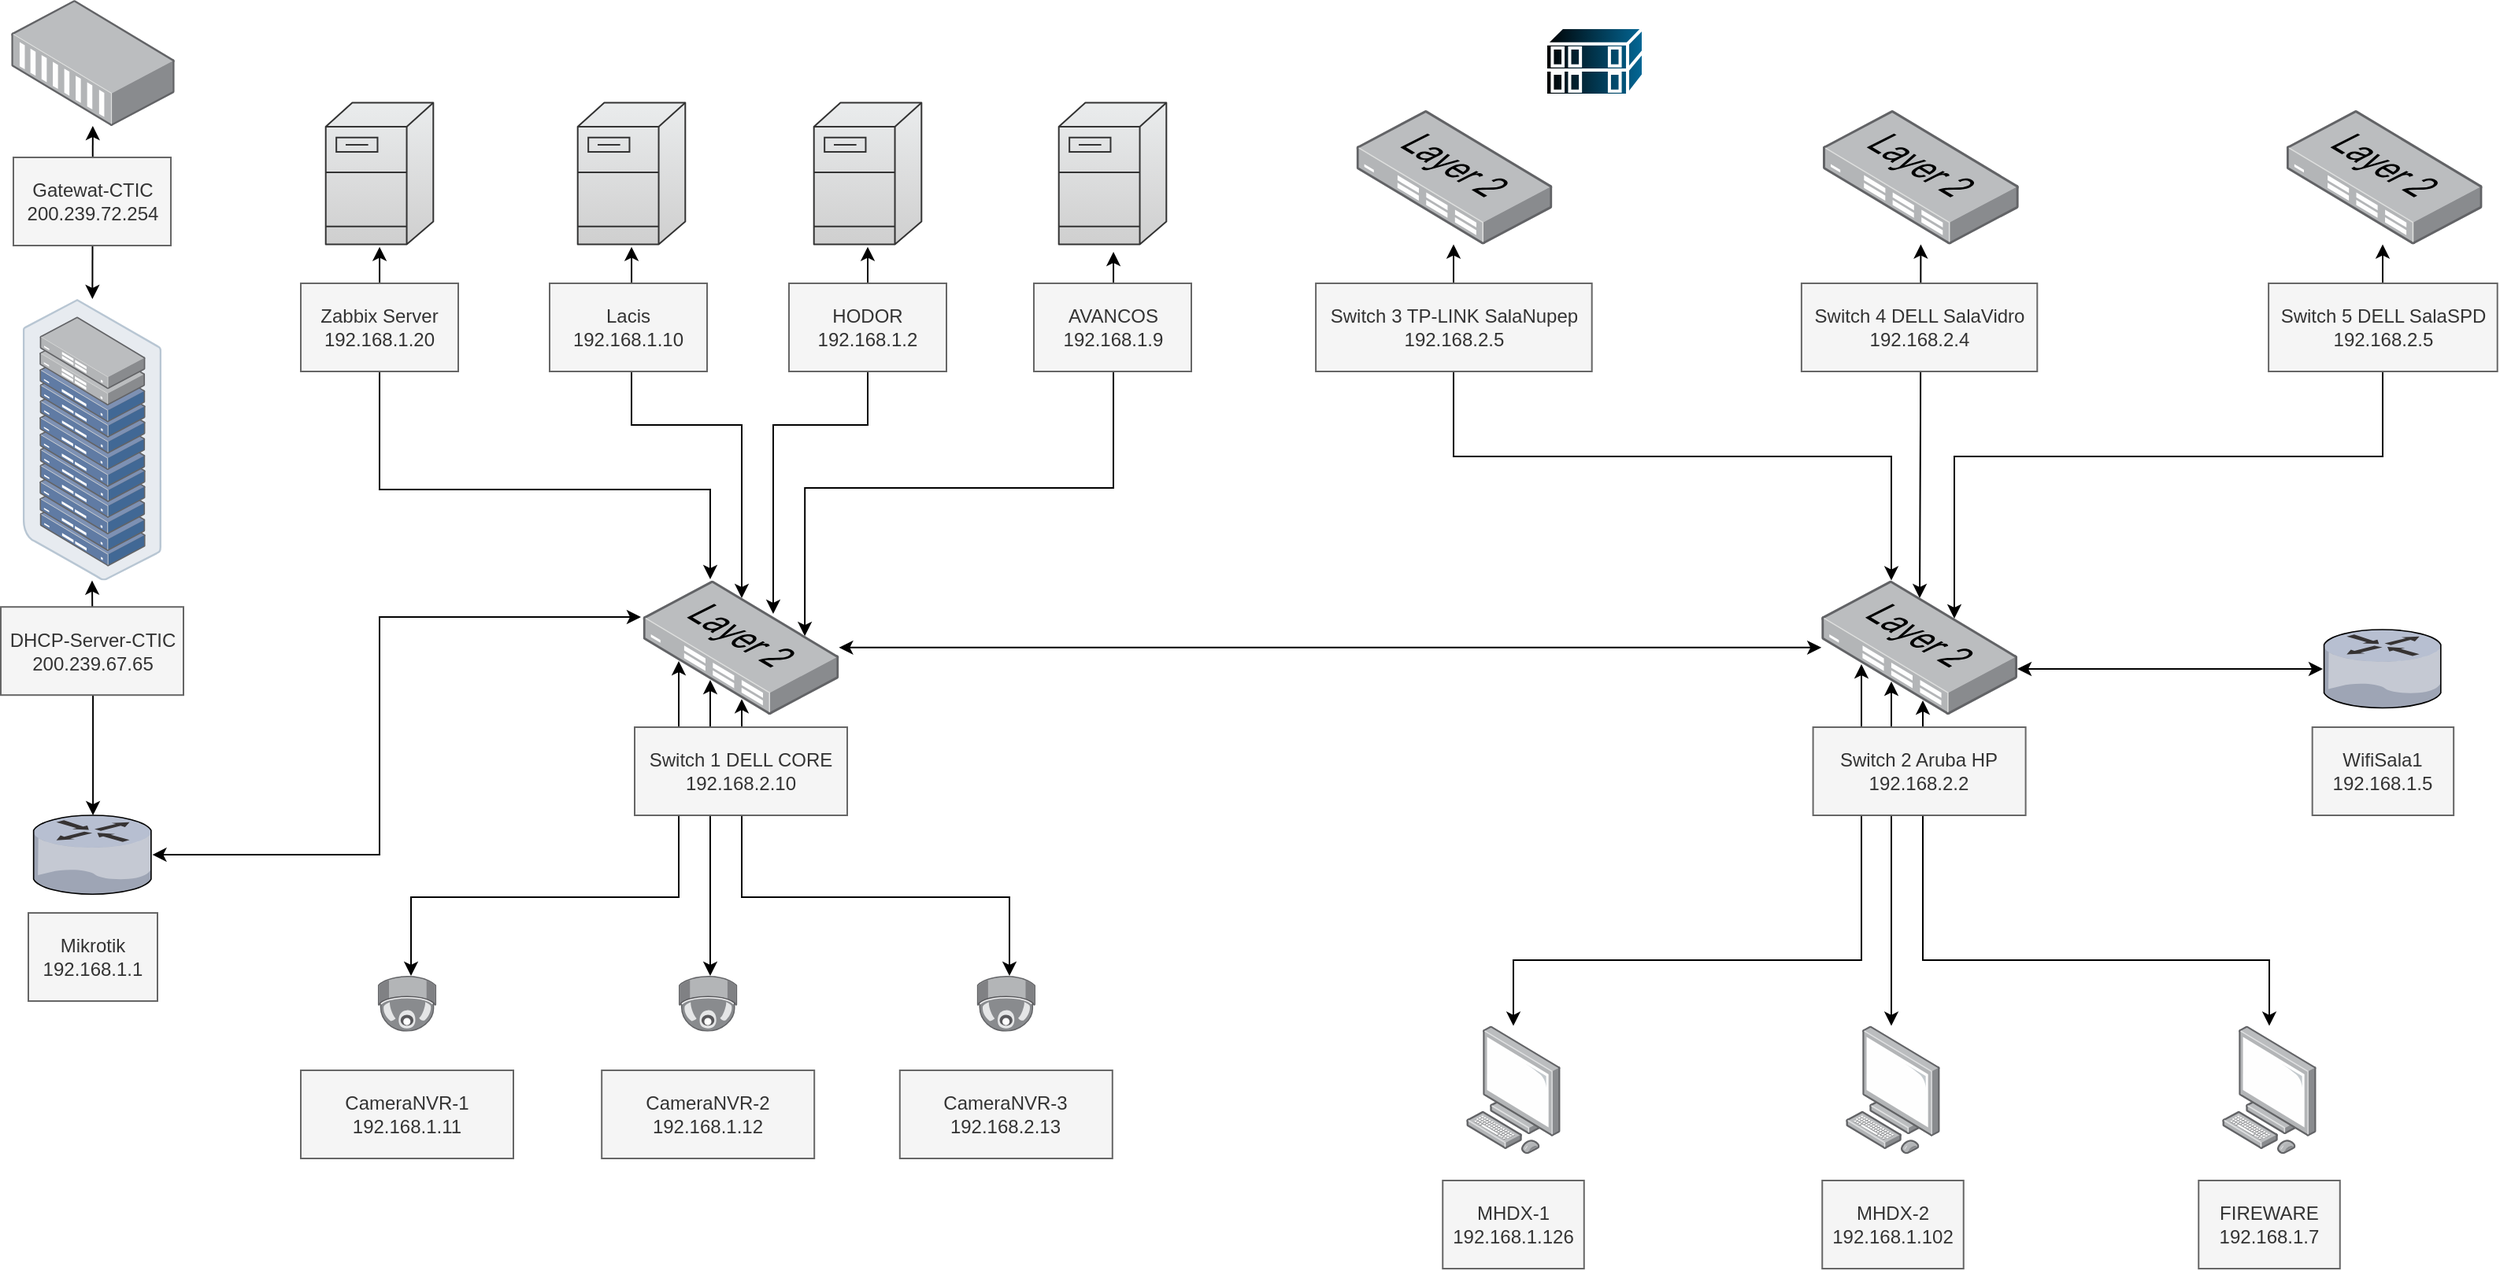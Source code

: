 <mxfile version="25.0.3">
  <diagram name="Página-1" id="QxZHuA9BTodlCsACra_R">
    <mxGraphModel dx="1401" dy="551" grid="1" gridSize="10" guides="1" tooltips="1" connect="1" arrows="1" fold="1" page="1" pageScale="1" pageWidth="827" pageHeight="1169" math="0" shadow="0">
      <root>
        <mxCell id="0" />
        <mxCell id="1" parent="0" />
        <mxCell id="gzpW1YzoJddCeBnZML00-2" style="edgeStyle=orthogonalEdgeStyle;rounded=0;orthogonalLoop=1;jettySize=auto;html=1;startArrow=classic;startFill=1;" parent="1" source="gzpW1YzoJddCeBnZML00-24" target="gzpW1YzoJddCeBnZML00-14" edge="1">
          <mxGeometry relative="1" as="geometry">
            <mxPoint x="97.007" y="546.674" as="sourcePoint" />
            <mxPoint x="249.5" y="450" as="targetPoint" />
          </mxGeometry>
        </mxCell>
        <mxCell id="gzpW1YzoJddCeBnZML00-3" style="rounded=0;orthogonalLoop=1;jettySize=auto;html=1;startArrow=classic;startFill=1;" parent="1" source="gzpW1YzoJddCeBnZML00-14" target="gzpW1YzoJddCeBnZML00-12" edge="1">
          <mxGeometry relative="1" as="geometry">
            <mxPoint x="97.5" y="220" as="sourcePoint" />
            <mxPoint x="130" y="130" as="targetPoint" />
          </mxGeometry>
        </mxCell>
        <mxCell id="gzpW1YzoJddCeBnZML00-4" value="&lt;div&gt;Gatewat-CTIC&lt;/div&gt;200.239.72.254" style="text;html=1;align=center;verticalAlign=middle;whiteSpace=wrap;rounded=0;fillColor=#f5f5f5;fontColor=#333333;strokeColor=#666666;fillStyle=solid;shadow=0;" parent="1" vertex="1">
          <mxGeometry x="47.5" y="130" width="100" height="56" as="geometry" />
        </mxCell>
        <mxCell id="gzpW1YzoJddCeBnZML00-5" value="&lt;div&gt;DHCP-Server-CTIC&lt;br&gt;&lt;/div&gt;200.239.67.65" style="text;html=1;align=center;verticalAlign=middle;whiteSpace=wrap;rounded=0;fillColor=#f5f5f5;fontColor=#333333;strokeColor=#666666;fillStyle=solid;shadow=0;" parent="1" vertex="1">
          <mxGeometry x="39.5" y="415.6" width="116" height="56" as="geometry" />
        </mxCell>
        <mxCell id="gzpW1YzoJddCeBnZML00-6" value="&lt;div&gt;Mikrotik&lt;/div&gt;&lt;div&gt;192.168.1.1&lt;/div&gt;" style="text;html=1;align=center;verticalAlign=middle;whiteSpace=wrap;rounded=0;fillColor=#f5f5f5;fontColor=#333333;strokeColor=#666666;fillStyle=solid;shadow=0;" parent="1" vertex="1">
          <mxGeometry x="57" y="610" width="82" height="56" as="geometry" />
        </mxCell>
        <mxCell id="gzpW1YzoJddCeBnZML00-7" style="edgeStyle=orthogonalEdgeStyle;rounded=0;orthogonalLoop=1;jettySize=auto;html=1;startArrow=classic;startFill=1;" parent="1" edge="1">
          <mxGeometry relative="1" as="geometry">
            <mxPoint x="280.034" y="186.82" as="targetPoint" />
            <mxPoint x="490" y="398" as="sourcePoint" />
            <Array as="points">
              <mxPoint x="490" y="341" />
              <mxPoint x="280" y="341" />
            </Array>
          </mxGeometry>
        </mxCell>
        <mxCell id="gzpW1YzoJddCeBnZML00-8" style="edgeStyle=orthogonalEdgeStyle;rounded=0;orthogonalLoop=1;jettySize=auto;html=1;startArrow=classic;startFill=1;endSize=6;startSize=6;sourcePerimeterSpacing=0;" parent="1" edge="1">
          <mxGeometry relative="1" as="geometry">
            <mxPoint x="510" y="410" as="sourcePoint" />
            <Array as="points">
              <mxPoint x="510" y="300" />
              <mxPoint x="440" y="300" />
            </Array>
            <mxPoint x="440.034" y="186.82" as="targetPoint" />
          </mxGeometry>
        </mxCell>
        <mxCell id="gzpW1YzoJddCeBnZML00-9" style="edgeStyle=orthogonalEdgeStyle;rounded=0;orthogonalLoop=1;jettySize=auto;html=1;startArrow=classic;startFill=1;" parent="1" edge="1">
          <mxGeometry relative="1" as="geometry">
            <mxPoint x="530" y="420" as="sourcePoint" />
            <Array as="points">
              <mxPoint x="530" y="300" />
              <mxPoint x="590" y="300" />
            </Array>
            <mxPoint x="590" y="186.82" as="targetPoint" />
          </mxGeometry>
        </mxCell>
        <mxCell id="gzpW1YzoJddCeBnZML00-10" style="edgeStyle=orthogonalEdgeStyle;rounded=0;orthogonalLoop=1;jettySize=auto;html=1;startArrow=classic;startFill=1;exitX=0.826;exitY=0.414;exitDx=0;exitDy=0;exitPerimeter=0;" parent="1" source="gzpW1YzoJddCeBnZML00-23" edge="1">
          <mxGeometry relative="1" as="geometry">
            <mxPoint x="550" y="380" as="sourcePoint" />
            <mxPoint x="746.034" y="190.0" as="targetPoint" />
            <Array as="points">
              <mxPoint x="550" y="340" />
              <mxPoint x="746" y="340" />
            </Array>
          </mxGeometry>
        </mxCell>
        <mxCell id="gzpW1YzoJddCeBnZML00-11" style="edgeStyle=orthogonalEdgeStyle;rounded=0;orthogonalLoop=1;jettySize=auto;html=1;startArrow=classic;startFill=1;" parent="1" source="gzpW1YzoJddCeBnZML00-24" edge="1">
          <mxGeometry relative="1" as="geometry">
            <mxPoint x="170" y="570" as="sourcePoint" />
            <mxPoint x="446" y="422" as="targetPoint" />
            <Array as="points">
              <mxPoint x="280" y="573" />
              <mxPoint x="280" y="422" />
            </Array>
          </mxGeometry>
        </mxCell>
        <mxCell id="gzpW1YzoJddCeBnZML00-12" value="" style="image;points=[];aspect=fixed;html=1;align=center;shadow=0;dashed=0;image=img/lib/allied_telesis/media_converters/Media_Converter_Modular.svg;imageBackground=none;imageBorder=none;" parent="1" vertex="1">
          <mxGeometry x="46.13" y="30" width="103.74" height="80" as="geometry" />
        </mxCell>
        <mxCell id="gzpW1YzoJddCeBnZML00-14" value="" style="image;points=[];aspect=fixed;html=1;align=center;shadow=0;dashed=0;image=img/lib/allied_telesis/storage/Datacenter_Server_Rack_ToR.svg;" parent="1" vertex="1">
          <mxGeometry x="53.4" y="220" width="88.2" height="178.8" as="geometry" />
        </mxCell>
        <mxCell id="gzpW1YzoJddCeBnZML00-15" value="&lt;div&gt;Zabbix Server&lt;br&gt;&lt;/div&gt;&lt;div&gt;192.168.1.20&lt;/div&gt;" style="text;html=1;align=center;verticalAlign=middle;whiteSpace=wrap;rounded=0;fillColor=#f5f5f5;fontColor=#333333;strokeColor=#666666;fillStyle=solid;shadow=0;" parent="1" vertex="1">
          <mxGeometry x="230" y="210.0" width="100" height="56" as="geometry" />
        </mxCell>
        <mxCell id="gzpW1YzoJddCeBnZML00-19" value="&lt;div&gt;Lacis&lt;br&gt;&lt;/div&gt;&lt;div&gt;192.168.1.10&lt;/div&gt;" style="text;html=1;align=center;verticalAlign=middle;whiteSpace=wrap;rounded=0;fillColor=#f5f5f5;fontColor=#333333;strokeColor=#666666;fillStyle=solid;shadow=0;" parent="1" vertex="1">
          <mxGeometry x="388" y="210.0" width="100" height="56" as="geometry" />
        </mxCell>
        <mxCell id="gzpW1YzoJddCeBnZML00-20" value="&lt;div&gt;HODOR&lt;br&gt;&lt;/div&gt;&lt;div&gt;192.168.1.2&lt;/div&gt;" style="text;html=1;align=center;verticalAlign=middle;whiteSpace=wrap;rounded=0;fillColor=#f5f5f5;fontColor=#333333;strokeColor=#666666;fillStyle=solid;shadow=0;" parent="1" vertex="1">
          <mxGeometry x="540" y="210.0" width="100" height="56" as="geometry" />
        </mxCell>
        <mxCell id="gzpW1YzoJddCeBnZML00-21" value="&lt;div&gt;AVANCOS&lt;/div&gt;&lt;div&gt;192.168.1.9&lt;br&gt;&lt;/div&gt;" style="text;html=1;align=center;verticalAlign=middle;whiteSpace=wrap;rounded=0;fillColor=#f5f5f5;fontColor=#333333;strokeColor=#666666;fillStyle=solid;shadow=0;" parent="1" vertex="1">
          <mxGeometry x="695.5" y="210" width="100" height="56" as="geometry" />
        </mxCell>
        <mxCell id="gzpW1YzoJddCeBnZML00-22" style="edgeStyle=orthogonalEdgeStyle;rounded=0;orthogonalLoop=1;jettySize=auto;html=1;startArrow=classic;startFill=1;" parent="1" source="gzpW1YzoJddCeBnZML00-23" target="gzpW1YzoJddCeBnZML00-38" edge="1">
          <mxGeometry relative="1" as="geometry" />
        </mxCell>
        <mxCell id="gzpW1YzoJddCeBnZML00-23" value="" style="image;points=[];aspect=fixed;html=1;align=center;shadow=0;dashed=0;image=img/lib/allied_telesis/switch/Switch_24_port_L2.svg;rotation=0;movable=1;resizable=1;rotatable=1;deletable=1;editable=1;locked=0;connectable=1;" parent="1" vertex="1">
          <mxGeometry x="447.3" y="398.8" width="124.4" height="85.27" as="geometry" />
        </mxCell>
        <mxCell id="gzpW1YzoJddCeBnZML00-24" value="" style="verticalLabelPosition=bottom;sketch=0;aspect=fixed;html=1;verticalAlign=top;strokeColor=#F494FF;align=center;outlineConnect=0;shape=mxgraph.citrix.router;fillColor=#dae8fc;fillStyle=auto;" parent="1" vertex="1">
          <mxGeometry x="60.25" y="548" width="75.5" height="50.1" as="geometry" />
        </mxCell>
        <mxCell id="gzpW1YzoJddCeBnZML00-25" style="edgeStyle=orthogonalEdgeStyle;rounded=0;orthogonalLoop=1;jettySize=auto;html=1;entryX=0.504;entryY=0.883;entryDx=0;entryDy=0;entryPerimeter=0;startArrow=classic;startFill=1;" parent="1" source="gzpW1YzoJddCeBnZML00-26" target="gzpW1YzoJddCeBnZML00-23" edge="1">
          <mxGeometry relative="1" as="geometry">
            <Array as="points">
              <mxPoint x="680" y="600" />
              <mxPoint x="510" y="600" />
            </Array>
          </mxGeometry>
        </mxCell>
        <mxCell id="gzpW1YzoJddCeBnZML00-26" value="" style="image;points=[];aspect=fixed;html=1;align=center;shadow=0;dashed=0;image=img/lib/allied_telesis/security/Surveillance_Camera_Ceiling.svg;" parent="1" vertex="1">
          <mxGeometry x="659.3" y="650" width="37.2" height="35.4" as="geometry" />
        </mxCell>
        <mxCell id="gzpW1YzoJddCeBnZML00-27" style="edgeStyle=orthogonalEdgeStyle;rounded=0;orthogonalLoop=1;jettySize=auto;html=1;startArrow=classic;startFill=1;" parent="1" source="gzpW1YzoJddCeBnZML00-28" edge="1">
          <mxGeometry relative="1" as="geometry">
            <mxPoint x="490" y="462" as="targetPoint" />
            <Array as="points">
              <mxPoint x="490" y="668" />
            </Array>
          </mxGeometry>
        </mxCell>
        <mxCell id="gzpW1YzoJddCeBnZML00-28" value="" style="image;points=[];aspect=fixed;html=1;align=center;shadow=0;dashed=0;image=img/lib/allied_telesis/security/Surveillance_Camera_Ceiling.svg;" parent="1" vertex="1">
          <mxGeometry x="470" y="650" width="37.2" height="35.4" as="geometry" />
        </mxCell>
        <mxCell id="gzpW1YzoJddCeBnZML00-29" style="edgeStyle=orthogonalEdgeStyle;rounded=0;orthogonalLoop=1;jettySize=auto;html=1;startArrow=classic;startFill=1;" parent="1" source="gzpW1YzoJddCeBnZML00-30" edge="1">
          <mxGeometry relative="1" as="geometry">
            <mxPoint x="470" y="450" as="targetPoint" />
            <Array as="points">
              <mxPoint x="300" y="600" />
              <mxPoint x="470" y="600" />
            </Array>
          </mxGeometry>
        </mxCell>
        <mxCell id="gzpW1YzoJddCeBnZML00-30" value="" style="image;points=[];aspect=fixed;html=1;align=center;shadow=0;dashed=0;image=img/lib/allied_telesis/security/Surveillance_Camera_Ceiling.svg;" parent="1" vertex="1">
          <mxGeometry x="278.9" y="650" width="37.2" height="35.4" as="geometry" />
        </mxCell>
        <mxCell id="gzpW1YzoJddCeBnZML00-31" value="&lt;div&gt;Switch 1 DELL CORE&lt;br&gt;&lt;/div&gt;&lt;div&gt;192.168.2.10&lt;/div&gt;" style="text;html=1;align=center;verticalAlign=middle;whiteSpace=wrap;rounded=0;fillColor=#f5f5f5;fontColor=#333333;strokeColor=#666666;fillStyle=solid;shadow=0;" parent="1" vertex="1">
          <mxGeometry x="442" y="492" width="135" height="56" as="geometry" />
        </mxCell>
        <mxCell id="gzpW1YzoJddCeBnZML00-32" value="&lt;div&gt;CameraNVR-1&lt;br&gt;&lt;/div&gt;&lt;div&gt;192.168.1.11&lt;/div&gt;" style="text;html=1;align=center;verticalAlign=middle;whiteSpace=wrap;rounded=0;fillColor=#f5f5f5;fontColor=#333333;strokeColor=#666666;fillStyle=solid;shadow=0;" parent="1" vertex="1">
          <mxGeometry x="230.0" y="710" width="135" height="56" as="geometry" />
        </mxCell>
        <mxCell id="gzpW1YzoJddCeBnZML00-33" value="&lt;div&gt;CameraNVR-2&lt;/div&gt;&lt;div&gt;192.168.1.12&lt;br&gt;&lt;/div&gt;" style="text;html=1;align=center;verticalAlign=middle;whiteSpace=wrap;rounded=0;fillColor=#f5f5f5;fontColor=#333333;strokeColor=#666666;fillStyle=solid;shadow=0;" parent="1" vertex="1">
          <mxGeometry x="421.1" y="710" width="135" height="56" as="geometry" />
        </mxCell>
        <mxCell id="gzpW1YzoJddCeBnZML00-34" value="&lt;div&gt;CameraNVR-3&lt;br&gt;&lt;/div&gt;&lt;div&gt;192.168.2.13&lt;/div&gt;" style="text;html=1;align=center;verticalAlign=middle;whiteSpace=wrap;rounded=0;fillColor=#f5f5f5;fontColor=#333333;strokeColor=#666666;fillStyle=solid;shadow=0;" parent="1" vertex="1">
          <mxGeometry x="610.4" y="710" width="135" height="56" as="geometry" />
        </mxCell>
        <mxCell id="gzpW1YzoJddCeBnZML00-35" style="edgeStyle=orthogonalEdgeStyle;rounded=0;orthogonalLoop=1;jettySize=auto;html=1;startArrow=classic;startFill=1;" parent="1" target="gzpW1YzoJddCeBnZML00-40" edge="1">
          <mxGeometry relative="1" as="geometry">
            <mxPoint x="1258" y="410" as="sourcePoint" />
          </mxGeometry>
        </mxCell>
        <mxCell id="gzpW1YzoJddCeBnZML00-36" style="edgeStyle=orthogonalEdgeStyle;rounded=0;orthogonalLoop=1;jettySize=auto;html=1;startArrow=classic;startFill=1;" parent="1" target="gzpW1YzoJddCeBnZML00-41" edge="1">
          <mxGeometry relative="1" as="geometry">
            <mxPoint x="1280" y="423" as="sourcePoint" />
            <Array as="points">
              <mxPoint x="1280" y="320" />
              <mxPoint x="1552" y="320" />
            </Array>
          </mxGeometry>
        </mxCell>
        <mxCell id="gzpW1YzoJddCeBnZML00-37" style="edgeStyle=orthogonalEdgeStyle;rounded=0;orthogonalLoop=1;jettySize=auto;html=1;startArrow=classic;startFill=1;" parent="1" source="gzpW1YzoJddCeBnZML00-38" edge="1">
          <mxGeometry relative="1" as="geometry">
            <mxPoint x="1514" y="455" as="targetPoint" />
            <Array as="points">
              <mxPoint x="1420" y="455" />
              <mxPoint x="1420" y="455" />
            </Array>
          </mxGeometry>
        </mxCell>
        <mxCell id="gzpW1YzoJddCeBnZML00-38" value="" style="image;points=[];aspect=fixed;html=1;align=center;shadow=0;dashed=0;image=img/lib/allied_telesis/switch/Switch_24_port_L2.svg;rotation=0;movable=1;resizable=1;rotatable=1;deletable=1;editable=1;locked=0;connectable=1;" parent="1" vertex="1">
          <mxGeometry x="1195.6" y="398.8" width="124.4" height="85.27" as="geometry" />
        </mxCell>
        <mxCell id="gzpW1YzoJddCeBnZML00-39" value="" style="image;points=[];aspect=fixed;html=1;align=center;shadow=0;dashed=0;image=img/lib/allied_telesis/switch/Switch_24_port_L2.svg;rotation=0;" parent="1" vertex="1">
          <mxGeometry x="900.3" y="100" width="124.4" height="85.27" as="geometry" />
        </mxCell>
        <mxCell id="gzpW1YzoJddCeBnZML00-40" value="" style="image;points=[];aspect=fixed;html=1;align=center;shadow=0;dashed=0;image=img/lib/allied_telesis/switch/Switch_24_port_L2.svg;rotation=0;" parent="1" vertex="1">
          <mxGeometry x="1196.5" y="100" width="124.4" height="85.27" as="geometry" />
        </mxCell>
        <mxCell id="gzpW1YzoJddCeBnZML00-41" value="" style="image;points=[];aspect=fixed;html=1;align=center;shadow=0;dashed=0;image=img/lib/allied_telesis/switch/Switch_24_port_L2.svg;rotation=0;" parent="1" vertex="1">
          <mxGeometry x="1490.9" y="100" width="124.4" height="85.27" as="geometry" />
        </mxCell>
        <mxCell id="gzpW1YzoJddCeBnZML00-42" value="&lt;div&gt;Switch 4 DELL SalaVidro&lt;br&gt;&lt;/div&gt;&lt;div&gt;192.168.2.4&lt;/div&gt;" style="text;html=1;align=center;verticalAlign=middle;whiteSpace=wrap;rounded=0;fillColor=#f5f5f5;fontColor=#333333;strokeColor=#666666;fillStyle=solid;shadow=0;" parent="1" vertex="1">
          <mxGeometry x="1182.95" y="210" width="149.7" height="56" as="geometry" />
        </mxCell>
        <mxCell id="gzpW1YzoJddCeBnZML00-43" value="&lt;div&gt;Switch 5 DELL SalaSPD&lt;br&gt;&lt;/div&gt;&lt;div&gt;192.168.2.5&lt;/div&gt;" style="text;html=1;align=center;verticalAlign=middle;whiteSpace=wrap;rounded=0;fillColor=#f5f5f5;fontColor=#333333;strokeColor=#666666;fillStyle=solid;shadow=0;" parent="1" vertex="1">
          <mxGeometry x="1479.55" y="210" width="145.3" height="56" as="geometry" />
        </mxCell>
        <mxCell id="gzpW1YzoJddCeBnZML00-44" value="" style="verticalLabelPosition=bottom;sketch=0;aspect=fixed;html=1;verticalAlign=top;strokeColor=none;align=center;outlineConnect=0;shape=mxgraph.citrix.router;fillColor=none;fontColor=#ffffff;fillStyle=auto;gradientColor=none;movable=1;resizable=1;rotatable=1;deletable=1;editable=1;locked=0;connectable=1;" parent="1" vertex="1">
          <mxGeometry x="1514.7" y="430" width="75" height="49.77" as="geometry" />
        </mxCell>
        <mxCell id="gzpW1YzoJddCeBnZML00-45" value="&lt;div&gt;WifiSala1&lt;br&gt;&lt;/div&gt;&lt;div&gt;192.168.1.5&lt;/div&gt;" style="text;html=1;align=center;verticalAlign=middle;whiteSpace=wrap;rounded=0;fillColor=#f5f5f5;fontColor=#333333;strokeColor=#666666;fillStyle=solid;shadow=0;" parent="1" vertex="1">
          <mxGeometry x="1507.33" y="492" width="89.75" height="56" as="geometry" />
        </mxCell>
        <mxCell id="gzpW1YzoJddCeBnZML00-46" style="edgeStyle=orthogonalEdgeStyle;rounded=0;orthogonalLoop=1;jettySize=auto;html=1;startArrow=classic;startFill=1;" parent="1" source="gzpW1YzoJddCeBnZML00-47" edge="1">
          <mxGeometry relative="1" as="geometry">
            <mxPoint x="1260" y="475" as="targetPoint" />
            <Array as="points">
              <mxPoint x="1400" y="640" />
              <mxPoint x="1261" y="640" />
            </Array>
          </mxGeometry>
        </mxCell>
        <mxCell id="gzpW1YzoJddCeBnZML00-47" value="" style="image;points=[];aspect=fixed;html=1;align=center;shadow=0;dashed=0;image=img/lib/allied_telesis/computer_and_terminals/Personal_Computer.svg;" parent="1" vertex="1">
          <mxGeometry x="1450" y="681.8" width="60" height="81.32" as="geometry" />
        </mxCell>
        <mxCell id="gzpW1YzoJddCeBnZML00-48" style="edgeStyle=orthogonalEdgeStyle;rounded=0;orthogonalLoop=1;jettySize=auto;html=1;startArrow=classic;startFill=1;" parent="1" source="gzpW1YzoJddCeBnZML00-49" edge="1">
          <mxGeometry relative="1" as="geometry">
            <mxPoint x="1240" y="463" as="targetPoint" />
            <Array as="points">
              <mxPoint x="1240" y="530" />
              <mxPoint x="1240" y="530" />
            </Array>
          </mxGeometry>
        </mxCell>
        <mxCell id="gzpW1YzoJddCeBnZML00-49" value="" style="image;points=[];aspect=fixed;html=1;align=center;shadow=0;dashed=0;image=img/lib/allied_telesis/computer_and_terminals/Personal_Computer.svg;" parent="1" vertex="1">
          <mxGeometry x="1211" y="681.8" width="60" height="81.32" as="geometry" />
        </mxCell>
        <mxCell id="gzpW1YzoJddCeBnZML00-50" style="edgeStyle=orthogonalEdgeStyle;rounded=0;orthogonalLoop=1;jettySize=auto;html=1;startArrow=classic;startFill=1;" parent="1" source="gzpW1YzoJddCeBnZML00-51" edge="1">
          <mxGeometry relative="1" as="geometry">
            <mxPoint x="1221" y="452" as="targetPoint" />
            <Array as="points">
              <mxPoint x="1000" y="640" />
              <mxPoint x="1221" y="640" />
            </Array>
          </mxGeometry>
        </mxCell>
        <mxCell id="gzpW1YzoJddCeBnZML00-51" value="" style="image;points=[];aspect=fixed;html=1;align=center;shadow=0;dashed=0;image=img/lib/allied_telesis/computer_and_terminals/Personal_Computer.svg;" parent="1" vertex="1">
          <mxGeometry x="970" y="681.8" width="60" height="81.32" as="geometry" />
        </mxCell>
        <mxCell id="gzpW1YzoJddCeBnZML00-52" value="&lt;div&gt;Switch 2 Aruba HP&lt;br&gt;&lt;/div&gt;&lt;div&gt;192.168.2.2&lt;/div&gt;" style="text;html=1;align=center;verticalAlign=middle;whiteSpace=wrap;rounded=0;fillColor=#f5f5f5;fontColor=#333333;strokeColor=#666666;fillStyle=solid;shadow=0;" parent="1" vertex="1">
          <mxGeometry x="1190.3" y="492" width="135" height="56" as="geometry" />
        </mxCell>
        <mxCell id="gzpW1YzoJddCeBnZML00-53" value="&lt;div&gt;MHDX-1&lt;br&gt;&lt;/div&gt;&lt;div&gt;192.168.1.126&lt;/div&gt;" style="text;html=1;align=center;verticalAlign=middle;whiteSpace=wrap;rounded=0;fillColor=#f5f5f5;fontColor=#333333;strokeColor=#666666;fillStyle=solid;shadow=0;" parent="1" vertex="1">
          <mxGeometry x="955.13" y="780" width="89.75" height="56" as="geometry" />
        </mxCell>
        <mxCell id="gzpW1YzoJddCeBnZML00-54" value="&lt;div&gt;MHDX-2&lt;br&gt;&lt;/div&gt;&lt;div&gt;192.168.1.102&lt;/div&gt;" style="text;html=1;align=center;verticalAlign=middle;whiteSpace=wrap;rounded=0;fillColor=#f5f5f5;fontColor=#333333;strokeColor=#666666;fillStyle=solid;shadow=0;" parent="1" vertex="1">
          <mxGeometry x="1196.12" y="780" width="89.75" height="56" as="geometry" />
        </mxCell>
        <mxCell id="gzpW1YzoJddCeBnZML00-55" value="&lt;div&gt;FIREWARE&lt;br&gt;&lt;/div&gt;&lt;div&gt;192.168.1.7&lt;/div&gt;" style="text;html=1;align=center;verticalAlign=middle;whiteSpace=wrap;rounded=0;fillColor=#f5f5f5;fontColor=#333333;strokeColor=#666666;fillStyle=solid;shadow=0;" parent="1" vertex="1">
          <mxGeometry x="1435.13" y="780" width="89.75" height="56" as="geometry" />
        </mxCell>
        <mxCell id="gzpW1YzoJddCeBnZML00-56" value="" style="edgeStyle=orthogonalEdgeStyle;rounded=0;orthogonalLoop=1;jettySize=auto;html=1;startArrow=classic;startFill=1;" parent="1" source="gzpW1YzoJddCeBnZML00-38" target="gzpW1YzoJddCeBnZML00-39" edge="1">
          <mxGeometry relative="1" as="geometry">
            <Array as="points">
              <mxPoint x="1240" y="320" />
              <mxPoint x="962" y="320" />
            </Array>
            <mxPoint x="1240" y="399" as="sourcePoint" />
            <mxPoint x="962" y="201" as="targetPoint" />
          </mxGeometry>
        </mxCell>
        <mxCell id="gzpW1YzoJddCeBnZML00-57" value="&lt;div&gt;Switch 3 TP-LINK SalaNupep&lt;br&gt;&lt;/div&gt;&lt;div&gt;192.168.2.5&lt;/div&gt;" style="text;html=1;align=center;verticalAlign=middle;whiteSpace=wrap;rounded=0;fillColor=#f5f5f5;fontColor=#333333;strokeColor=#666666;fillStyle=solid;shadow=0;" parent="1" vertex="1">
          <mxGeometry x="874.55" y="210" width="175.3" height="56" as="geometry" />
        </mxCell>
        <mxCell id="p4GV2qHJiXl9e6osWFzK-5" value="" style="shape=mxgraph.cisco.servers.fileserver;html=1;pointerEvents=1;strokeWidth=1;verticalLabelPosition=bottom;verticalAlign=top;align=center;outlineConnect=0;fillColor=#EAECED;strokeColor=#333333;fillStyle=auto;gradientColor=#CFCFCF;perimeterSpacing=1;shadow=0;gradientDirection=south;" vertex="1" parent="1">
          <mxGeometry x="555.85" y="95.27" width="68.3" height="90" as="geometry" />
        </mxCell>
        <mxCell id="p4GV2qHJiXl9e6osWFzK-6" value="" style="shape=mxgraph.cisco.servers.fileserver;sketch=0;html=1;pointerEvents=1;dashed=0;fillColor=#EAECED;strokeColor=#333333;strokeWidth=1;verticalLabelPosition=bottom;verticalAlign=top;align=center;outlineConnect=0;gradientColor=#CFCFCF;" vertex="1" parent="1">
          <mxGeometry x="245.85" y="95.27" width="68.3" height="90" as="geometry" />
        </mxCell>
        <mxCell id="p4GV2qHJiXl9e6osWFzK-7" value="" style="shape=mxgraph.cisco.servers.fileserver;sketch=0;html=1;pointerEvents=1;dashed=0;fillColor=#EAECED;strokeColor=#333333;strokeWidth=1;verticalLabelPosition=bottom;verticalAlign=top;align=center;outlineConnect=0;gradientColor=#CFCFCF;" vertex="1" parent="1">
          <mxGeometry x="405.85" y="95.27" width="68.3" height="90" as="geometry" />
        </mxCell>
        <mxCell id="p4GV2qHJiXl9e6osWFzK-9" value="" style="shape=mxgraph.cisco.servers.fileserver;html=1;pointerEvents=1;strokeWidth=1;verticalLabelPosition=bottom;verticalAlign=top;align=center;outlineConnect=0;fillColor=#EAECED;strokeColor=#333333;fillStyle=auto;gradientColor=#CFCFCF;perimeterSpacing=1;shadow=0;gradientDirection=south;" vertex="1" parent="1">
          <mxGeometry x="711.35" y="95.27" width="68.3" height="90" as="geometry" />
        </mxCell>
        <mxCell id="p4GV2qHJiXl9e6osWFzK-10" value="" style="shape=mxgraph.cisco.servers.standard_host;sketch=0;html=1;pointerEvents=1;dashed=0;fillColor=#036897;strokeColor=#ffffff;strokeWidth=2;verticalLabelPosition=bottom;verticalAlign=top;align=center;outlineConnect=0;rotation=-90;gradientColor=default;flipH=0;flipV=1;" vertex="1" parent="1">
          <mxGeometry x="1030" y="38.0" width="43" height="62" as="geometry" />
        </mxCell>
      </root>
    </mxGraphModel>
  </diagram>
</mxfile>
